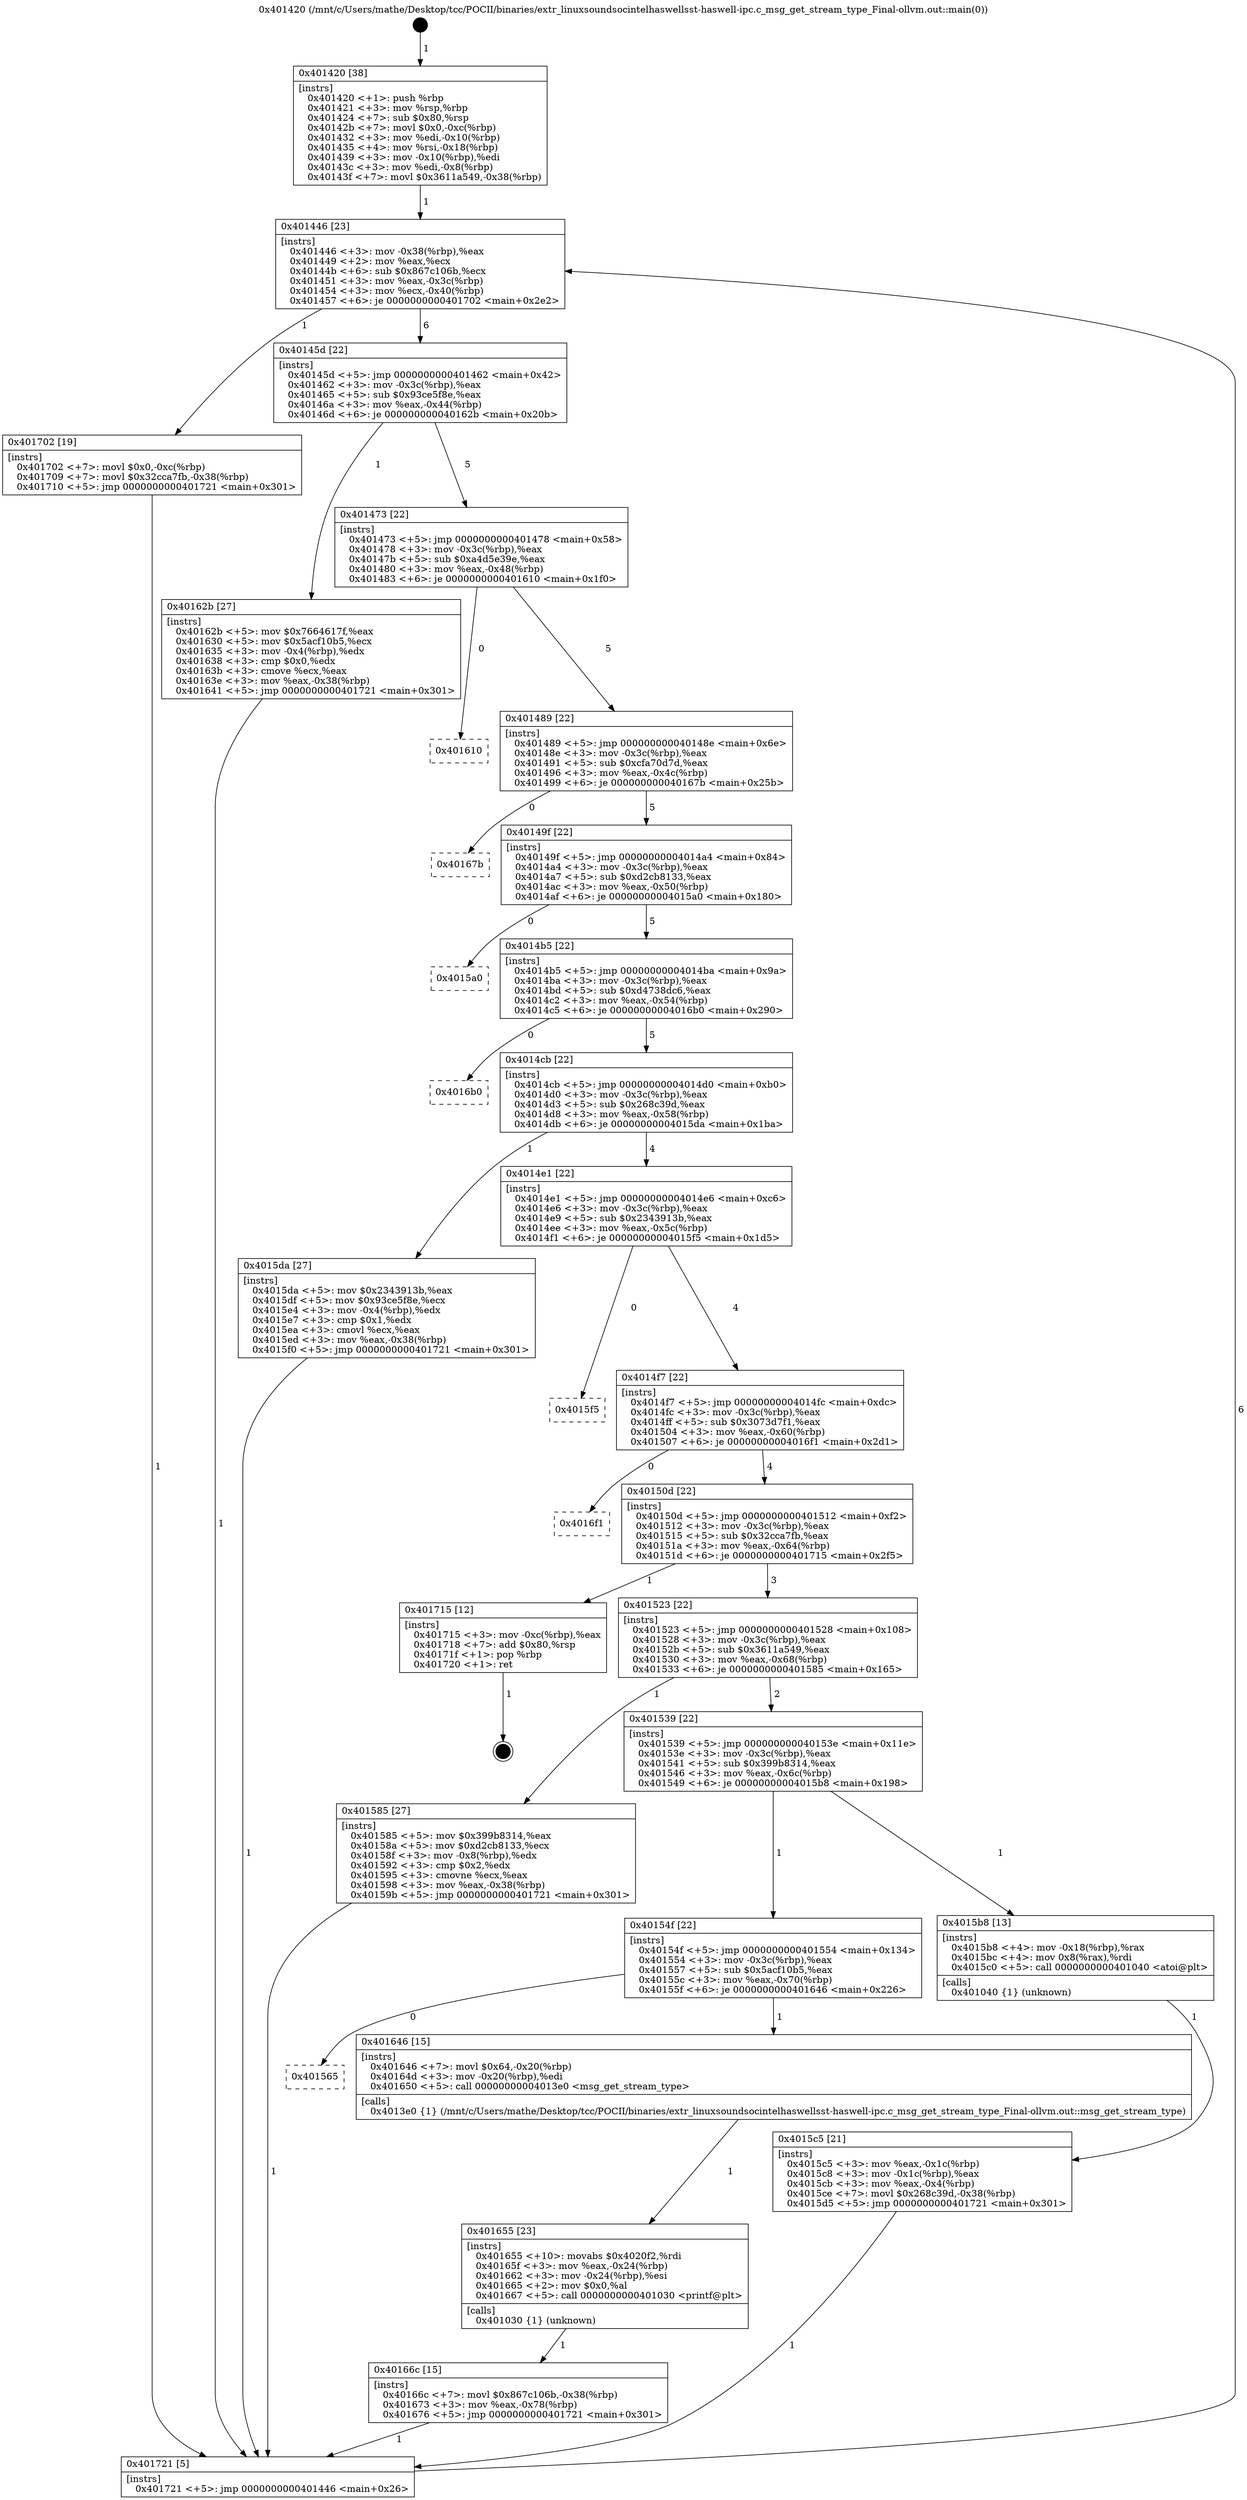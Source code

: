 digraph "0x401420" {
  label = "0x401420 (/mnt/c/Users/mathe/Desktop/tcc/POCII/binaries/extr_linuxsoundsocintelhaswellsst-haswell-ipc.c_msg_get_stream_type_Final-ollvm.out::main(0))"
  labelloc = "t"
  node[shape=record]

  Entry [label="",width=0.3,height=0.3,shape=circle,fillcolor=black,style=filled]
  "0x401446" [label="{
     0x401446 [23]\l
     | [instrs]\l
     &nbsp;&nbsp;0x401446 \<+3\>: mov -0x38(%rbp),%eax\l
     &nbsp;&nbsp;0x401449 \<+2\>: mov %eax,%ecx\l
     &nbsp;&nbsp;0x40144b \<+6\>: sub $0x867c106b,%ecx\l
     &nbsp;&nbsp;0x401451 \<+3\>: mov %eax,-0x3c(%rbp)\l
     &nbsp;&nbsp;0x401454 \<+3\>: mov %ecx,-0x40(%rbp)\l
     &nbsp;&nbsp;0x401457 \<+6\>: je 0000000000401702 \<main+0x2e2\>\l
  }"]
  "0x401702" [label="{
     0x401702 [19]\l
     | [instrs]\l
     &nbsp;&nbsp;0x401702 \<+7\>: movl $0x0,-0xc(%rbp)\l
     &nbsp;&nbsp;0x401709 \<+7\>: movl $0x32cca7fb,-0x38(%rbp)\l
     &nbsp;&nbsp;0x401710 \<+5\>: jmp 0000000000401721 \<main+0x301\>\l
  }"]
  "0x40145d" [label="{
     0x40145d [22]\l
     | [instrs]\l
     &nbsp;&nbsp;0x40145d \<+5\>: jmp 0000000000401462 \<main+0x42\>\l
     &nbsp;&nbsp;0x401462 \<+3\>: mov -0x3c(%rbp),%eax\l
     &nbsp;&nbsp;0x401465 \<+5\>: sub $0x93ce5f8e,%eax\l
     &nbsp;&nbsp;0x40146a \<+3\>: mov %eax,-0x44(%rbp)\l
     &nbsp;&nbsp;0x40146d \<+6\>: je 000000000040162b \<main+0x20b\>\l
  }"]
  Exit [label="",width=0.3,height=0.3,shape=circle,fillcolor=black,style=filled,peripheries=2]
  "0x40162b" [label="{
     0x40162b [27]\l
     | [instrs]\l
     &nbsp;&nbsp;0x40162b \<+5\>: mov $0x7664617f,%eax\l
     &nbsp;&nbsp;0x401630 \<+5\>: mov $0x5acf10b5,%ecx\l
     &nbsp;&nbsp;0x401635 \<+3\>: mov -0x4(%rbp),%edx\l
     &nbsp;&nbsp;0x401638 \<+3\>: cmp $0x0,%edx\l
     &nbsp;&nbsp;0x40163b \<+3\>: cmove %ecx,%eax\l
     &nbsp;&nbsp;0x40163e \<+3\>: mov %eax,-0x38(%rbp)\l
     &nbsp;&nbsp;0x401641 \<+5\>: jmp 0000000000401721 \<main+0x301\>\l
  }"]
  "0x401473" [label="{
     0x401473 [22]\l
     | [instrs]\l
     &nbsp;&nbsp;0x401473 \<+5\>: jmp 0000000000401478 \<main+0x58\>\l
     &nbsp;&nbsp;0x401478 \<+3\>: mov -0x3c(%rbp),%eax\l
     &nbsp;&nbsp;0x40147b \<+5\>: sub $0xa4d5e39e,%eax\l
     &nbsp;&nbsp;0x401480 \<+3\>: mov %eax,-0x48(%rbp)\l
     &nbsp;&nbsp;0x401483 \<+6\>: je 0000000000401610 \<main+0x1f0\>\l
  }"]
  "0x40166c" [label="{
     0x40166c [15]\l
     | [instrs]\l
     &nbsp;&nbsp;0x40166c \<+7\>: movl $0x867c106b,-0x38(%rbp)\l
     &nbsp;&nbsp;0x401673 \<+3\>: mov %eax,-0x78(%rbp)\l
     &nbsp;&nbsp;0x401676 \<+5\>: jmp 0000000000401721 \<main+0x301\>\l
  }"]
  "0x401610" [label="{
     0x401610\l
  }", style=dashed]
  "0x401489" [label="{
     0x401489 [22]\l
     | [instrs]\l
     &nbsp;&nbsp;0x401489 \<+5\>: jmp 000000000040148e \<main+0x6e\>\l
     &nbsp;&nbsp;0x40148e \<+3\>: mov -0x3c(%rbp),%eax\l
     &nbsp;&nbsp;0x401491 \<+5\>: sub $0xcfa70d7d,%eax\l
     &nbsp;&nbsp;0x401496 \<+3\>: mov %eax,-0x4c(%rbp)\l
     &nbsp;&nbsp;0x401499 \<+6\>: je 000000000040167b \<main+0x25b\>\l
  }"]
  "0x401655" [label="{
     0x401655 [23]\l
     | [instrs]\l
     &nbsp;&nbsp;0x401655 \<+10\>: movabs $0x4020f2,%rdi\l
     &nbsp;&nbsp;0x40165f \<+3\>: mov %eax,-0x24(%rbp)\l
     &nbsp;&nbsp;0x401662 \<+3\>: mov -0x24(%rbp),%esi\l
     &nbsp;&nbsp;0x401665 \<+2\>: mov $0x0,%al\l
     &nbsp;&nbsp;0x401667 \<+5\>: call 0000000000401030 \<printf@plt\>\l
     | [calls]\l
     &nbsp;&nbsp;0x401030 \{1\} (unknown)\l
  }"]
  "0x40167b" [label="{
     0x40167b\l
  }", style=dashed]
  "0x40149f" [label="{
     0x40149f [22]\l
     | [instrs]\l
     &nbsp;&nbsp;0x40149f \<+5\>: jmp 00000000004014a4 \<main+0x84\>\l
     &nbsp;&nbsp;0x4014a4 \<+3\>: mov -0x3c(%rbp),%eax\l
     &nbsp;&nbsp;0x4014a7 \<+5\>: sub $0xd2cb8133,%eax\l
     &nbsp;&nbsp;0x4014ac \<+3\>: mov %eax,-0x50(%rbp)\l
     &nbsp;&nbsp;0x4014af \<+6\>: je 00000000004015a0 \<main+0x180\>\l
  }"]
  "0x401565" [label="{
     0x401565\l
  }", style=dashed]
  "0x4015a0" [label="{
     0x4015a0\l
  }", style=dashed]
  "0x4014b5" [label="{
     0x4014b5 [22]\l
     | [instrs]\l
     &nbsp;&nbsp;0x4014b5 \<+5\>: jmp 00000000004014ba \<main+0x9a\>\l
     &nbsp;&nbsp;0x4014ba \<+3\>: mov -0x3c(%rbp),%eax\l
     &nbsp;&nbsp;0x4014bd \<+5\>: sub $0xd4738dc6,%eax\l
     &nbsp;&nbsp;0x4014c2 \<+3\>: mov %eax,-0x54(%rbp)\l
     &nbsp;&nbsp;0x4014c5 \<+6\>: je 00000000004016b0 \<main+0x290\>\l
  }"]
  "0x401646" [label="{
     0x401646 [15]\l
     | [instrs]\l
     &nbsp;&nbsp;0x401646 \<+7\>: movl $0x64,-0x20(%rbp)\l
     &nbsp;&nbsp;0x40164d \<+3\>: mov -0x20(%rbp),%edi\l
     &nbsp;&nbsp;0x401650 \<+5\>: call 00000000004013e0 \<msg_get_stream_type\>\l
     | [calls]\l
     &nbsp;&nbsp;0x4013e0 \{1\} (/mnt/c/Users/mathe/Desktop/tcc/POCII/binaries/extr_linuxsoundsocintelhaswellsst-haswell-ipc.c_msg_get_stream_type_Final-ollvm.out::msg_get_stream_type)\l
  }"]
  "0x4016b0" [label="{
     0x4016b0\l
  }", style=dashed]
  "0x4014cb" [label="{
     0x4014cb [22]\l
     | [instrs]\l
     &nbsp;&nbsp;0x4014cb \<+5\>: jmp 00000000004014d0 \<main+0xb0\>\l
     &nbsp;&nbsp;0x4014d0 \<+3\>: mov -0x3c(%rbp),%eax\l
     &nbsp;&nbsp;0x4014d3 \<+5\>: sub $0x268c39d,%eax\l
     &nbsp;&nbsp;0x4014d8 \<+3\>: mov %eax,-0x58(%rbp)\l
     &nbsp;&nbsp;0x4014db \<+6\>: je 00000000004015da \<main+0x1ba\>\l
  }"]
  "0x4015c5" [label="{
     0x4015c5 [21]\l
     | [instrs]\l
     &nbsp;&nbsp;0x4015c5 \<+3\>: mov %eax,-0x1c(%rbp)\l
     &nbsp;&nbsp;0x4015c8 \<+3\>: mov -0x1c(%rbp),%eax\l
     &nbsp;&nbsp;0x4015cb \<+3\>: mov %eax,-0x4(%rbp)\l
     &nbsp;&nbsp;0x4015ce \<+7\>: movl $0x268c39d,-0x38(%rbp)\l
     &nbsp;&nbsp;0x4015d5 \<+5\>: jmp 0000000000401721 \<main+0x301\>\l
  }"]
  "0x4015da" [label="{
     0x4015da [27]\l
     | [instrs]\l
     &nbsp;&nbsp;0x4015da \<+5\>: mov $0x2343913b,%eax\l
     &nbsp;&nbsp;0x4015df \<+5\>: mov $0x93ce5f8e,%ecx\l
     &nbsp;&nbsp;0x4015e4 \<+3\>: mov -0x4(%rbp),%edx\l
     &nbsp;&nbsp;0x4015e7 \<+3\>: cmp $0x1,%edx\l
     &nbsp;&nbsp;0x4015ea \<+3\>: cmovl %ecx,%eax\l
     &nbsp;&nbsp;0x4015ed \<+3\>: mov %eax,-0x38(%rbp)\l
     &nbsp;&nbsp;0x4015f0 \<+5\>: jmp 0000000000401721 \<main+0x301\>\l
  }"]
  "0x4014e1" [label="{
     0x4014e1 [22]\l
     | [instrs]\l
     &nbsp;&nbsp;0x4014e1 \<+5\>: jmp 00000000004014e6 \<main+0xc6\>\l
     &nbsp;&nbsp;0x4014e6 \<+3\>: mov -0x3c(%rbp),%eax\l
     &nbsp;&nbsp;0x4014e9 \<+5\>: sub $0x2343913b,%eax\l
     &nbsp;&nbsp;0x4014ee \<+3\>: mov %eax,-0x5c(%rbp)\l
     &nbsp;&nbsp;0x4014f1 \<+6\>: je 00000000004015f5 \<main+0x1d5\>\l
  }"]
  "0x40154f" [label="{
     0x40154f [22]\l
     | [instrs]\l
     &nbsp;&nbsp;0x40154f \<+5\>: jmp 0000000000401554 \<main+0x134\>\l
     &nbsp;&nbsp;0x401554 \<+3\>: mov -0x3c(%rbp),%eax\l
     &nbsp;&nbsp;0x401557 \<+5\>: sub $0x5acf10b5,%eax\l
     &nbsp;&nbsp;0x40155c \<+3\>: mov %eax,-0x70(%rbp)\l
     &nbsp;&nbsp;0x40155f \<+6\>: je 0000000000401646 \<main+0x226\>\l
  }"]
  "0x4015f5" [label="{
     0x4015f5\l
  }", style=dashed]
  "0x4014f7" [label="{
     0x4014f7 [22]\l
     | [instrs]\l
     &nbsp;&nbsp;0x4014f7 \<+5\>: jmp 00000000004014fc \<main+0xdc\>\l
     &nbsp;&nbsp;0x4014fc \<+3\>: mov -0x3c(%rbp),%eax\l
     &nbsp;&nbsp;0x4014ff \<+5\>: sub $0x3073d7f1,%eax\l
     &nbsp;&nbsp;0x401504 \<+3\>: mov %eax,-0x60(%rbp)\l
     &nbsp;&nbsp;0x401507 \<+6\>: je 00000000004016f1 \<main+0x2d1\>\l
  }"]
  "0x4015b8" [label="{
     0x4015b8 [13]\l
     | [instrs]\l
     &nbsp;&nbsp;0x4015b8 \<+4\>: mov -0x18(%rbp),%rax\l
     &nbsp;&nbsp;0x4015bc \<+4\>: mov 0x8(%rax),%rdi\l
     &nbsp;&nbsp;0x4015c0 \<+5\>: call 0000000000401040 \<atoi@plt\>\l
     | [calls]\l
     &nbsp;&nbsp;0x401040 \{1\} (unknown)\l
  }"]
  "0x4016f1" [label="{
     0x4016f1\l
  }", style=dashed]
  "0x40150d" [label="{
     0x40150d [22]\l
     | [instrs]\l
     &nbsp;&nbsp;0x40150d \<+5\>: jmp 0000000000401512 \<main+0xf2\>\l
     &nbsp;&nbsp;0x401512 \<+3\>: mov -0x3c(%rbp),%eax\l
     &nbsp;&nbsp;0x401515 \<+5\>: sub $0x32cca7fb,%eax\l
     &nbsp;&nbsp;0x40151a \<+3\>: mov %eax,-0x64(%rbp)\l
     &nbsp;&nbsp;0x40151d \<+6\>: je 0000000000401715 \<main+0x2f5\>\l
  }"]
  "0x401420" [label="{
     0x401420 [38]\l
     | [instrs]\l
     &nbsp;&nbsp;0x401420 \<+1\>: push %rbp\l
     &nbsp;&nbsp;0x401421 \<+3\>: mov %rsp,%rbp\l
     &nbsp;&nbsp;0x401424 \<+7\>: sub $0x80,%rsp\l
     &nbsp;&nbsp;0x40142b \<+7\>: movl $0x0,-0xc(%rbp)\l
     &nbsp;&nbsp;0x401432 \<+3\>: mov %edi,-0x10(%rbp)\l
     &nbsp;&nbsp;0x401435 \<+4\>: mov %rsi,-0x18(%rbp)\l
     &nbsp;&nbsp;0x401439 \<+3\>: mov -0x10(%rbp),%edi\l
     &nbsp;&nbsp;0x40143c \<+3\>: mov %edi,-0x8(%rbp)\l
     &nbsp;&nbsp;0x40143f \<+7\>: movl $0x3611a549,-0x38(%rbp)\l
  }"]
  "0x401715" [label="{
     0x401715 [12]\l
     | [instrs]\l
     &nbsp;&nbsp;0x401715 \<+3\>: mov -0xc(%rbp),%eax\l
     &nbsp;&nbsp;0x401718 \<+7\>: add $0x80,%rsp\l
     &nbsp;&nbsp;0x40171f \<+1\>: pop %rbp\l
     &nbsp;&nbsp;0x401720 \<+1\>: ret\l
  }"]
  "0x401523" [label="{
     0x401523 [22]\l
     | [instrs]\l
     &nbsp;&nbsp;0x401523 \<+5\>: jmp 0000000000401528 \<main+0x108\>\l
     &nbsp;&nbsp;0x401528 \<+3\>: mov -0x3c(%rbp),%eax\l
     &nbsp;&nbsp;0x40152b \<+5\>: sub $0x3611a549,%eax\l
     &nbsp;&nbsp;0x401530 \<+3\>: mov %eax,-0x68(%rbp)\l
     &nbsp;&nbsp;0x401533 \<+6\>: je 0000000000401585 \<main+0x165\>\l
  }"]
  "0x401721" [label="{
     0x401721 [5]\l
     | [instrs]\l
     &nbsp;&nbsp;0x401721 \<+5\>: jmp 0000000000401446 \<main+0x26\>\l
  }"]
  "0x401585" [label="{
     0x401585 [27]\l
     | [instrs]\l
     &nbsp;&nbsp;0x401585 \<+5\>: mov $0x399b8314,%eax\l
     &nbsp;&nbsp;0x40158a \<+5\>: mov $0xd2cb8133,%ecx\l
     &nbsp;&nbsp;0x40158f \<+3\>: mov -0x8(%rbp),%edx\l
     &nbsp;&nbsp;0x401592 \<+3\>: cmp $0x2,%edx\l
     &nbsp;&nbsp;0x401595 \<+3\>: cmovne %ecx,%eax\l
     &nbsp;&nbsp;0x401598 \<+3\>: mov %eax,-0x38(%rbp)\l
     &nbsp;&nbsp;0x40159b \<+5\>: jmp 0000000000401721 \<main+0x301\>\l
  }"]
  "0x401539" [label="{
     0x401539 [22]\l
     | [instrs]\l
     &nbsp;&nbsp;0x401539 \<+5\>: jmp 000000000040153e \<main+0x11e\>\l
     &nbsp;&nbsp;0x40153e \<+3\>: mov -0x3c(%rbp),%eax\l
     &nbsp;&nbsp;0x401541 \<+5\>: sub $0x399b8314,%eax\l
     &nbsp;&nbsp;0x401546 \<+3\>: mov %eax,-0x6c(%rbp)\l
     &nbsp;&nbsp;0x401549 \<+6\>: je 00000000004015b8 \<main+0x198\>\l
  }"]
  Entry -> "0x401420" [label=" 1"]
  "0x401446" -> "0x401702" [label=" 1"]
  "0x401446" -> "0x40145d" [label=" 6"]
  "0x401715" -> Exit [label=" 1"]
  "0x40145d" -> "0x40162b" [label=" 1"]
  "0x40145d" -> "0x401473" [label=" 5"]
  "0x401702" -> "0x401721" [label=" 1"]
  "0x401473" -> "0x401610" [label=" 0"]
  "0x401473" -> "0x401489" [label=" 5"]
  "0x40166c" -> "0x401721" [label=" 1"]
  "0x401489" -> "0x40167b" [label=" 0"]
  "0x401489" -> "0x40149f" [label=" 5"]
  "0x401655" -> "0x40166c" [label=" 1"]
  "0x40149f" -> "0x4015a0" [label=" 0"]
  "0x40149f" -> "0x4014b5" [label=" 5"]
  "0x401646" -> "0x401655" [label=" 1"]
  "0x4014b5" -> "0x4016b0" [label=" 0"]
  "0x4014b5" -> "0x4014cb" [label=" 5"]
  "0x40154f" -> "0x401565" [label=" 0"]
  "0x4014cb" -> "0x4015da" [label=" 1"]
  "0x4014cb" -> "0x4014e1" [label=" 4"]
  "0x40154f" -> "0x401646" [label=" 1"]
  "0x4014e1" -> "0x4015f5" [label=" 0"]
  "0x4014e1" -> "0x4014f7" [label=" 4"]
  "0x40162b" -> "0x401721" [label=" 1"]
  "0x4014f7" -> "0x4016f1" [label=" 0"]
  "0x4014f7" -> "0x40150d" [label=" 4"]
  "0x4015da" -> "0x401721" [label=" 1"]
  "0x40150d" -> "0x401715" [label=" 1"]
  "0x40150d" -> "0x401523" [label=" 3"]
  "0x4015b8" -> "0x4015c5" [label=" 1"]
  "0x401523" -> "0x401585" [label=" 1"]
  "0x401523" -> "0x401539" [label=" 2"]
  "0x401585" -> "0x401721" [label=" 1"]
  "0x401420" -> "0x401446" [label=" 1"]
  "0x401721" -> "0x401446" [label=" 6"]
  "0x4015c5" -> "0x401721" [label=" 1"]
  "0x401539" -> "0x4015b8" [label=" 1"]
  "0x401539" -> "0x40154f" [label=" 1"]
}
